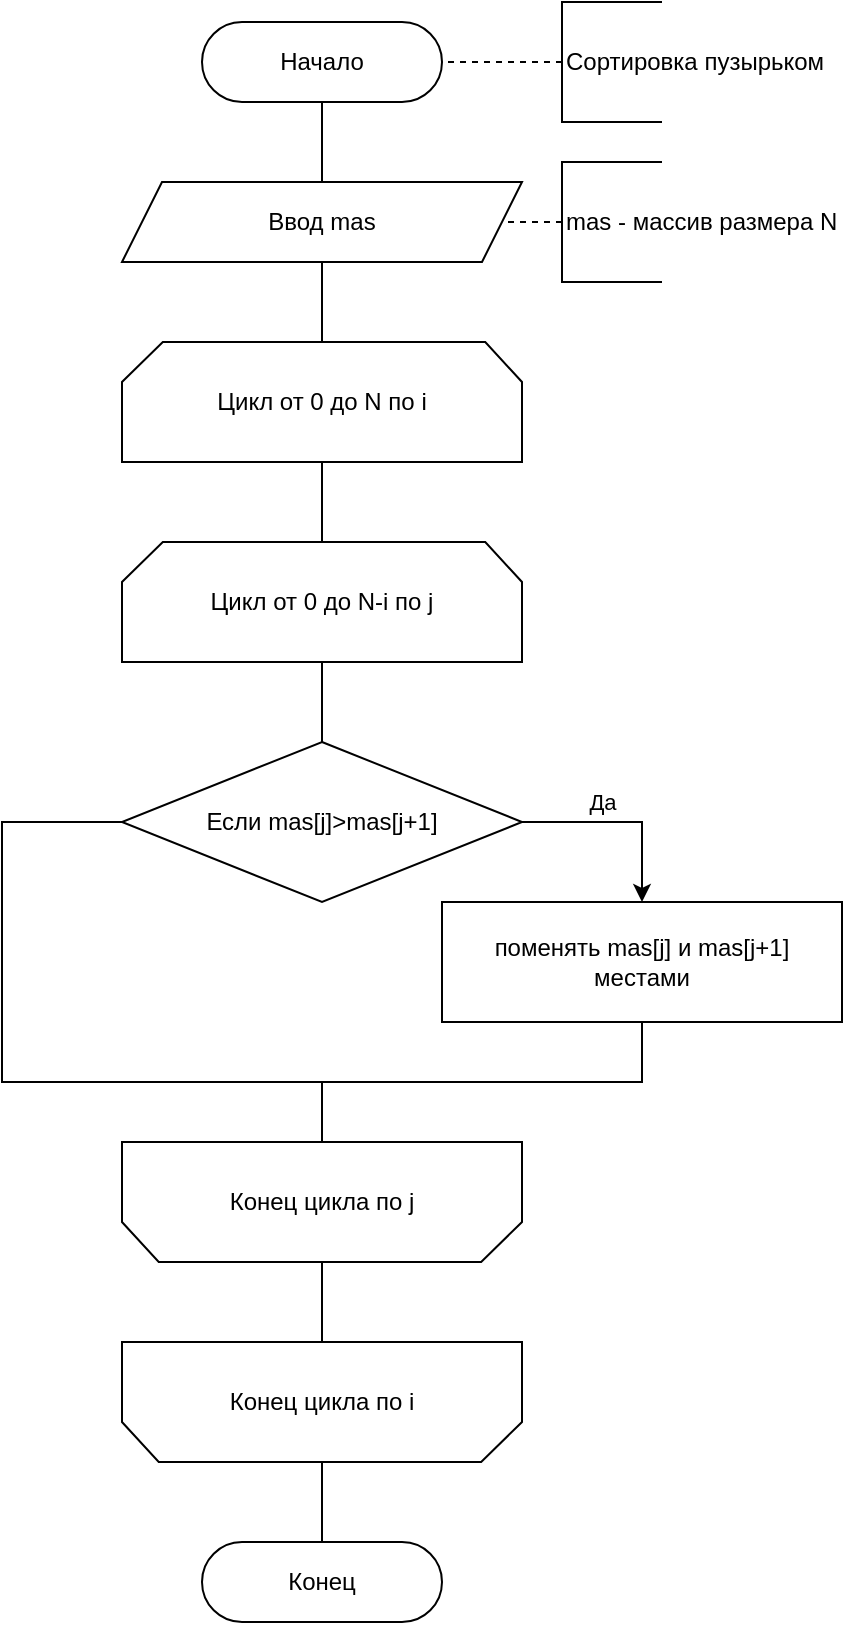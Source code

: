 <mxfile version="15.4.1" type="device"><diagram id="f2X41bjhdgo863nyaZHW" name="Page-1"><mxGraphModel dx="1184" dy="752" grid="1" gridSize="10" guides="1" tooltips="1" connect="1" arrows="1" fold="1" page="1" pageScale="1" pageWidth="827" pageHeight="1169" math="0" shadow="0"><root><mxCell id="0"/><mxCell id="1" parent="0"/><mxCell id="oKp3T6Zd48T7t4m5owvP-2" value="" style="edgeStyle=orthogonalEdgeStyle;rounded=0;orthogonalLoop=1;jettySize=auto;html=1;endArrow=none;" edge="1" parent="1" source="4c-wXifbGHOci0Q_TSBN-1" target="4c-wXifbGHOci0Q_TSBN-2"><mxGeometry relative="1" as="geometry"/></mxCell><mxCell id="4c-wXifbGHOci0Q_TSBN-1" value="Начало" style="rounded=1;whiteSpace=wrap;html=1;arcSize=50;" parent="1" vertex="1"><mxGeometry x="160" y="80" width="120" height="40" as="geometry"/></mxCell><mxCell id="oKp3T6Zd48T7t4m5owvP-3" value="" style="edgeStyle=orthogonalEdgeStyle;rounded=0;orthogonalLoop=1;jettySize=auto;html=1;endArrow=none;" edge="1" parent="1" source="4c-wXifbGHOci0Q_TSBN-2" target="c_HrjedQZxu4JIlmwG3W-3"><mxGeometry relative="1" as="geometry"/></mxCell><mxCell id="4c-wXifbGHOci0Q_TSBN-2" value="Ввод mas" style="shape=parallelogram;perimeter=parallelogramPerimeter;whiteSpace=wrap;html=1;fixedSize=1;" parent="1" vertex="1"><mxGeometry x="120" y="160" width="200" height="40" as="geometry"/></mxCell><mxCell id="dpXij2ZBfLxtf1E2zsK_-3" value="Сортировка пузырьком" style="strokeWidth=1;html=1;shape=mxgraph.flowchart.annotation_1;align=left;pointerEvents=1;" parent="1" vertex="1"><mxGeometry x="340" y="70" width="50" height="60" as="geometry"/></mxCell><mxCell id="dpXij2ZBfLxtf1E2zsK_-4" value="" style="endArrow=none;dashed=1;html=1;exitX=0;exitY=0.5;exitDx=0;exitDy=0;exitPerimeter=0;entryX=1;entryY=0.5;entryDx=0;entryDy=0;" parent="1" source="dpXij2ZBfLxtf1E2zsK_-3" target="4c-wXifbGHOci0Q_TSBN-1" edge="1"><mxGeometry width="50" height="50" relative="1" as="geometry"><mxPoint x="450" y="250" as="sourcePoint"/><mxPoint x="300" y="100" as="targetPoint"/></mxGeometry></mxCell><mxCell id="c_HrjedQZxu4JIlmwG3W-1" value="mas - массив размера N" style="strokeWidth=1;html=1;shape=mxgraph.flowchart.annotation_1;align=left;pointerEvents=1;" parent="1" vertex="1"><mxGeometry x="340" y="150" width="50" height="60" as="geometry"/></mxCell><mxCell id="c_HrjedQZxu4JIlmwG3W-2" value="" style="endArrow=none;dashed=1;html=1;exitX=0;exitY=0.5;exitDx=0;exitDy=0;exitPerimeter=0;entryX=1;entryY=0.5;entryDx=0;entryDy=0;" parent="1" source="c_HrjedQZxu4JIlmwG3W-1" target="4c-wXifbGHOci0Q_TSBN-2" edge="1"><mxGeometry width="50" height="50" relative="1" as="geometry"><mxPoint x="350" y="70" as="sourcePoint"/><mxPoint x="290" y="70" as="targetPoint"/></mxGeometry></mxCell><mxCell id="oKp3T6Zd48T7t4m5owvP-4" value="" style="edgeStyle=orthogonalEdgeStyle;rounded=0;orthogonalLoop=1;jettySize=auto;html=1;endArrow=none;" edge="1" parent="1" source="c_HrjedQZxu4JIlmwG3W-3" target="c_HrjedQZxu4JIlmwG3W-11"><mxGeometry relative="1" as="geometry"/></mxCell><mxCell id="c_HrjedQZxu4JIlmwG3W-3" value="Цикл от 0 до N по i" style="strokeWidth=1;html=1;shape=stencil(rZVNb4MwDIZ/Ta5VIFoFxynrTlUvPeycUndEhQQF2q7/vikuGh+DMa8SB/wa3gcbW2FClqkqgIXcqByYeGNhuLa28MJa57ryob9NMbHkGF4wjCMMVVlAUqF2Vk6rXQaYKStnj3DR++rhoE0KDl3FivFX/8z9EjKxxngTbU3ZybTy3kxp49/lX2jGFy+IuT5ijApPyKEC11G/y9ugwMJ3MimYR9oSSN2KGu5vpI+/kwIaaUXpXp8VzIRtCHXxBQ97uDiayduSeDG1OlIvm60jVDfCE9IrYwso5E4lx09nT2b/41cW6r7cg0STzu0ZWkPXm++pBjQOmTYthyj+r0OvgU+wWBIs+JMdKGVQ/kaS2RImhtbrg4mo1ZExEvJgHUzM10FnGZ4jY6M7MKhVPNdq4QY=);whiteSpace=wrap;" parent="1" vertex="1"><mxGeometry x="120" y="240" width="200" height="60" as="geometry"/></mxCell><mxCell id="oKp3T6Zd48T7t4m5owvP-5" value="" style="edgeStyle=orthogonalEdgeStyle;rounded=0;orthogonalLoop=1;jettySize=auto;html=1;endArrow=none;" edge="1" parent="1" source="c_HrjedQZxu4JIlmwG3W-11" target="c_HrjedQZxu4JIlmwG3W-14"><mxGeometry relative="1" as="geometry"/></mxCell><mxCell id="c_HrjedQZxu4JIlmwG3W-11" value="Цикл от 0 до N-i по j" style="strokeWidth=1;html=1;shape=stencil(rZVNb4MwDIZ/Ta5VIFoFxynrTlUvPeycUndEhQQF2q7/vikuGh+DMa8SB/wa3gcbW2FClqkqgIXcqByYeGNhuLa28MJa57ryob9NMbHkGF4wjCMMVVlAUqF2Vk6rXQaYKStnj3DR++rhoE0KDl3FivFX/8z9EjKxxngTbU3ZybTy3kxp49/lX2jGFy+IuT5ijApPyKEC11G/y9ugwMJ3MimYR9oSSN2KGu5vpI+/kwIaaUXpXp8VzIRtCHXxBQ97uDiayduSeDG1OlIvm60jVDfCE9IrYwso5E4lx09nT2b/41cW6r7cg0STzu0ZWkPXm++pBjQOmTYthyj+r0OvgU+wWBIs+JMdKGVQ/kaS2RImhtbrg4mo1ZExEvJgHUzM10FnGZ4jY6M7MKhVPNdq4QY=);whiteSpace=wrap;" parent="1" vertex="1"><mxGeometry x="120" y="340" width="200" height="60" as="geometry"/></mxCell><mxCell id="c_HrjedQZxu4JIlmwG3W-16" value="Да" style="edgeStyle=orthogonalEdgeStyle;rounded=0;orthogonalLoop=1;jettySize=auto;html=1;entryX=0.5;entryY=0;entryDx=0;entryDy=0;exitX=1;exitY=0.5;exitDx=0;exitDy=0;" parent="1" source="c_HrjedQZxu4JIlmwG3W-14" target="c_HrjedQZxu4JIlmwG3W-15" edge="1"><mxGeometry x="-0.2" y="10" relative="1" as="geometry"><mxPoint as="offset"/></mxGeometry></mxCell><mxCell id="oKp3T6Zd48T7t4m5owvP-6" style="edgeStyle=orthogonalEdgeStyle;rounded=0;orthogonalLoop=1;jettySize=auto;html=1;entryX=0.5;entryY=1;entryDx=0;entryDy=0;entryPerimeter=0;exitX=0;exitY=0.5;exitDx=0;exitDy=0;endArrow=none;" edge="1" parent="1" source="c_HrjedQZxu4JIlmwG3W-14" target="c_HrjedQZxu4JIlmwG3W-18"><mxGeometry relative="1" as="geometry"><Array as="points"><mxPoint x="60" y="480"/><mxPoint x="60" y="610"/><mxPoint x="220" y="610"/></Array></mxGeometry></mxCell><mxCell id="c_HrjedQZxu4JIlmwG3W-14" value="Если mas[j]&amp;gt;mas[j+1]" style="rhombus;whiteSpace=wrap;html=1;" parent="1" vertex="1"><mxGeometry x="120" y="440" width="200" height="80" as="geometry"/></mxCell><mxCell id="oKp3T6Zd48T7t4m5owvP-1" style="edgeStyle=orthogonalEdgeStyle;rounded=0;orthogonalLoop=1;jettySize=auto;html=1;entryX=0.5;entryY=1;entryDx=0;entryDy=0;entryPerimeter=0;endArrow=none;" edge="1" parent="1" source="c_HrjedQZxu4JIlmwG3W-15" target="c_HrjedQZxu4JIlmwG3W-18"><mxGeometry relative="1" as="geometry"/></mxCell><mxCell id="c_HrjedQZxu4JIlmwG3W-15" value="поменять mas[j] и mas[j+1] местами" style="rounded=0;whiteSpace=wrap;html=1;" parent="1" vertex="1"><mxGeometry x="280" y="520" width="200" height="60" as="geometry"/></mxCell><mxCell id="oKp3T6Zd48T7t4m5owvP-7" value="" style="edgeStyle=orthogonalEdgeStyle;rounded=0;orthogonalLoop=1;jettySize=auto;html=1;endArrow=none;" edge="1" parent="1" source="c_HrjedQZxu4JIlmwG3W-18" target="c_HrjedQZxu4JIlmwG3W-19"><mxGeometry relative="1" as="geometry"/></mxCell><mxCell id="c_HrjedQZxu4JIlmwG3W-18" value="Конец цикла по j" style="strokeWidth=1;html=1;shape=stencil(rZVNb4MwDIZ/Ta5VIFoFxynrTlUvPeycUndEhQQF2q7/vikuGh+DMa8SB/wa3gcbW2FClqkqgIXcqByYeGNhuLa28MJa57ryob9NMbHkGF4wjCMMVVlAUqF2Vk6rXQaYKStnj3DR++rhoE0KDl3FivFX/8z9EjKxxngTbU3ZybTy3kxp49/lX2jGFy+IuT5ijApPyKEC11G/y9ugwMJ3MimYR9oSSN2KGu5vpI+/kwIaaUXpXp8VzIRtCHXxBQ97uDiayduSeDG1OlIvm60jVDfCE9IrYwso5E4lx09nT2b/41cW6r7cg0STzu0ZWkPXm++pBjQOmTYthyj+r0OvgU+wWBIs+JMdKGVQ/kaS2RImhtbrg4mo1ZExEvJgHUzM10FnGZ4jY6M7MKhVPNdq4QY=);whiteSpace=wrap;direction=west;" parent="1" vertex="1"><mxGeometry x="120" y="640" width="200" height="60" as="geometry"/></mxCell><mxCell id="oKp3T6Zd48T7t4m5owvP-9" value="" style="edgeStyle=orthogonalEdgeStyle;rounded=0;orthogonalLoop=1;jettySize=auto;html=1;endArrow=none;" edge="1" parent="1" source="c_HrjedQZxu4JIlmwG3W-19" target="oKp3T6Zd48T7t4m5owvP-8"><mxGeometry relative="1" as="geometry"/></mxCell><mxCell id="c_HrjedQZxu4JIlmwG3W-19" value="Конец цикла по i" style="strokeWidth=1;html=1;shape=stencil(rZVNb4MwDIZ/Ta5VIFoFxynrTlUvPeycUndEhQQF2q7/vikuGh+DMa8SB/wa3gcbW2FClqkqgIXcqByYeGNhuLa28MJa57ryob9NMbHkGF4wjCMMVVlAUqF2Vk6rXQaYKStnj3DR++rhoE0KDl3FivFX/8z9EjKxxngTbU3ZybTy3kxp49/lX2jGFy+IuT5ijApPyKEC11G/y9ugwMJ3MimYR9oSSN2KGu5vpI+/kwIaaUXpXp8VzIRtCHXxBQ97uDiayduSeDG1OlIvm60jVDfCE9IrYwso5E4lx09nT2b/41cW6r7cg0STzu0ZWkPXm++pBjQOmTYthyj+r0OvgU+wWBIs+JMdKGVQ/kaS2RImhtbrg4mo1ZExEvJgHUzM10FnGZ4jY6M7MKhVPNdq4QY=);whiteSpace=wrap;direction=west;" parent="1" vertex="1"><mxGeometry x="120" y="740" width="200" height="60" as="geometry"/></mxCell><mxCell id="oKp3T6Zd48T7t4m5owvP-8" value="Конец" style="rounded=1;whiteSpace=wrap;html=1;arcSize=50;" vertex="1" parent="1"><mxGeometry x="160" y="840" width="120" height="40" as="geometry"/></mxCell></root></mxGraphModel></diagram></mxfile>